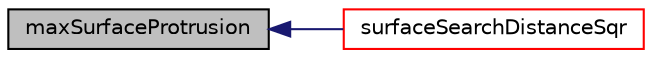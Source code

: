 digraph "maxSurfaceProtrusion"
{
  bgcolor="transparent";
  edge [fontname="Helvetica",fontsize="10",labelfontname="Helvetica",labelfontsize="10"];
  node [fontname="Helvetica",fontsize="10",shape=record];
  rankdir="LR";
  Node1 [label="maxSurfaceProtrusion",height=0.2,width=0.4,color="black", fillcolor="grey75", style="filled", fontcolor="black"];
  Node1 -> Node2 [dir="back",color="midnightblue",fontsize="10",style="solid",fontname="Helvetica"];
  Node2 [label="surfaceSearchDistanceSqr",height=0.2,width=0.4,color="red",URL="$a00337.html#a94a56da25c74a2c9f303db2e9fcb3c36",tooltip="Return the square of the local surface search distance. "];
}
